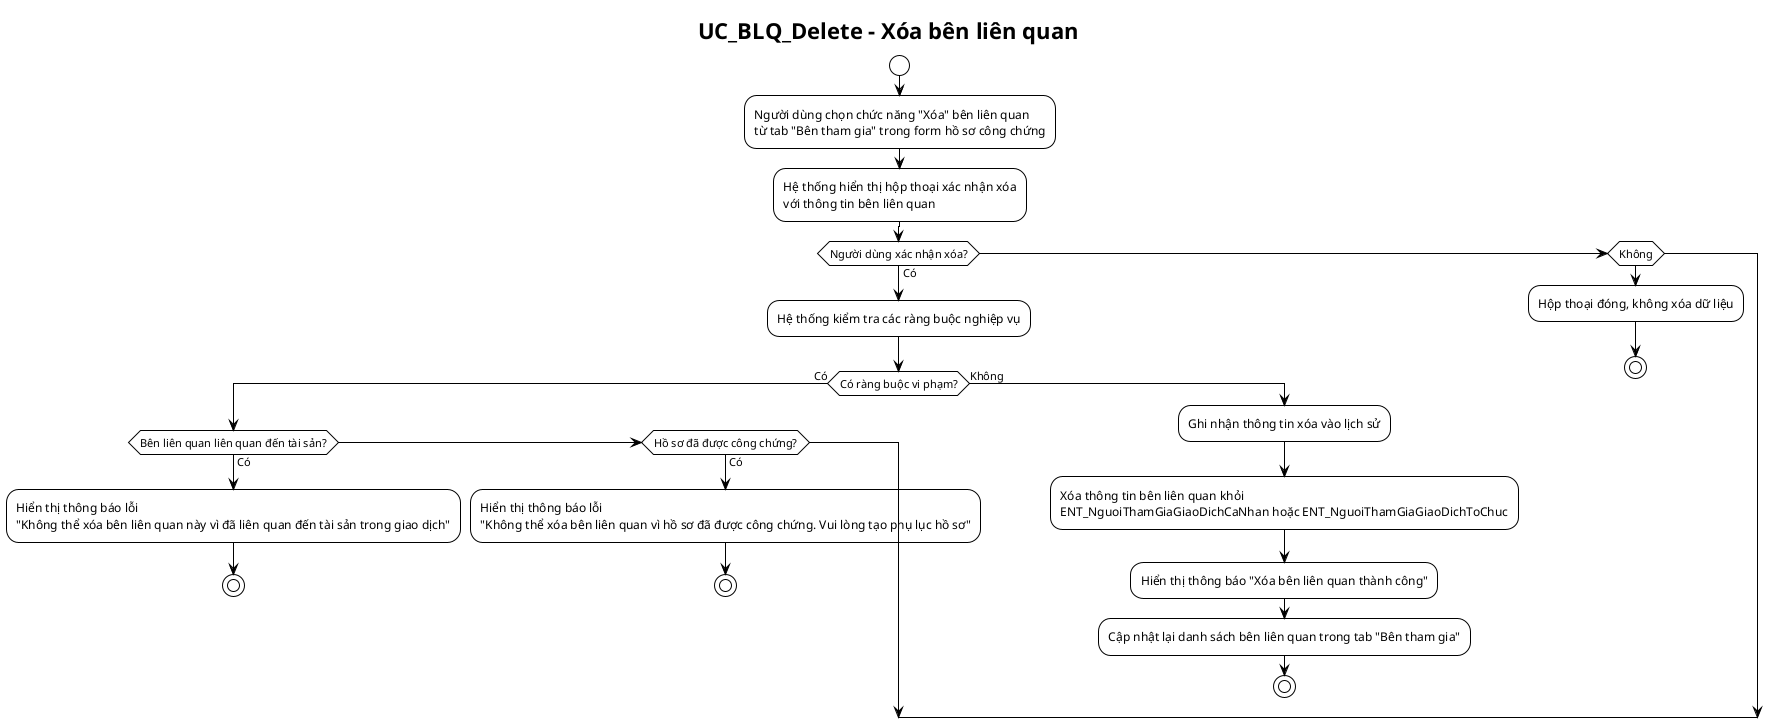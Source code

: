 @startuml DeleteRelatedPartyActivityDiagram
!theme plain
title UC_BLQ_Delete - Xóa bên liên quan

start
:Người dùng chọn chức năng "Xóa" bên liên quan
từ tab "Bên tham gia" trong form hồ sơ công chứng;
:Hệ thống hiển thị hộp thoại xác nhận xóa
với thông tin bên liên quan;

if (Người dùng xác nhận xóa?) then (Có)
  :Hệ thống kiểm tra các ràng buộc nghiệp vụ;
  
  if (Có ràng buộc vi phạm?) then (Có)
    if (Bên liên quan liên quan đến tài sản?) then (Có)
      :Hiển thị thông báo lỗi 
      "Không thể xóa bên liên quan này vì đã liên quan đến tài sản trong giao dịch";
      stop
    elseif (Hồ sơ đã được công chứng?) then (Có)
      :Hiển thị thông báo lỗi 
      "Không thể xóa bên liên quan vì hồ sơ đã được công chứng. Vui lòng tạo phụ lục hồ sơ";
      stop
    endif
  else (Không)
    :Ghi nhận thông tin xóa vào lịch sử;
    :Xóa thông tin bên liên quan khỏi 
    ENT_NguoiThamGiaGiaoDichCaNhan hoặc ENT_NguoiThamGiaGiaoDichToChuc;
    :Hiển thị thông báo "Xóa bên liên quan thành công";
    :Cập nhật lại danh sách bên liên quan trong tab "Bên tham gia";
    stop
  endif
elseif (Không)
  :Hộp thoại đóng, không xóa dữ liệu;
  stop
endif

@enduml